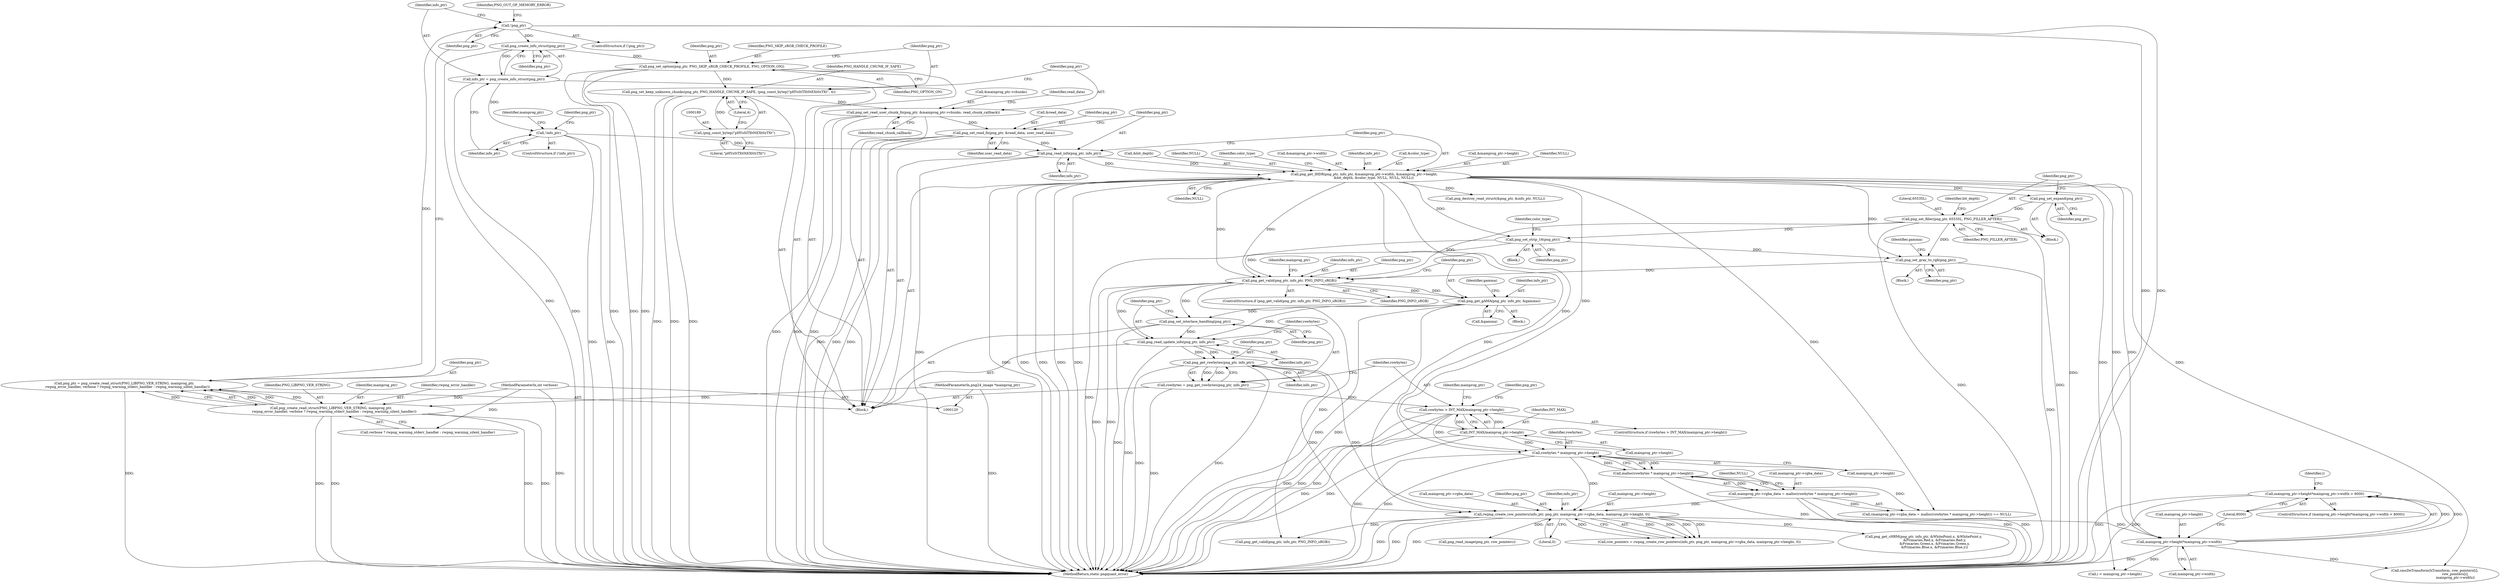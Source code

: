 digraph "0_pngquant_b7c217680cda02dddced245d237ebe8c383be285@API" {
"1000623" [label="(Call,mainprog_ptr->height*mainprog_ptr->width > 8000)"];
"1000624" [label="(Call,mainprog_ptr->height*mainprog_ptr->width)"];
"1000210" [label="(Call,png_get_IHDR(png_ptr, info_ptr, &mainprog_ptr->width, &mainprog_ptr->height,\n                  &bit_depth, &color_type, NULL, NULL, NULL))"];
"1000207" [label="(Call,png_read_info(png_ptr, info_ptr))"];
"1000202" [label="(Call,png_set_read_fn(png_ptr, &read_data, user_read_data))"];
"1000192" [label="(Call,png_set_read_user_chunk_fn(png_ptr, &mainprog_ptr->chunks, read_chunk_callback))"];
"1000185" [label="(Call,png_set_keep_unknown_chunks(png_ptr, PNG_HANDLE_CHUNK_IF_SAFE, (png_const_bytep)\"pHYs\0iTXt\0tEXt\0zTXt\", 4))"];
"1000181" [label="(Call,png_set_option(png_ptr, PNG_SKIP_sRGB_CHECK_PROFILE, PNG_OPTION_ON))"];
"1000154" [label="(Call,png_create_info_struct(png_ptr))"];
"1000147" [label="(Call,!png_ptr)"];
"1000136" [label="(Call,png_ptr = png_create_read_struct(PNG_LIBPNG_VER_STRING, mainprog_ptr,\n      rwpng_error_handler, verbose ? rwpng_warning_stderr_handler : rwpng_warning_silent_handler))"];
"1000138" [label="(Call,png_create_read_struct(PNG_LIBPNG_VER_STRING, mainprog_ptr,\n      rwpng_error_handler, verbose ? rwpng_warning_stderr_handler : rwpng_warning_silent_handler))"];
"1000122" [label="(MethodParameterIn,png24_image *mainprog_ptr)"];
"1000123" [label="(MethodParameterIn,int verbose)"];
"1000188" [label="(Call,(png_const_bytep)\"pHYs\0iTXt\0tEXt\0zTXt\")"];
"1000157" [label="(Call,!info_ptr)"];
"1000152" [label="(Call,info_ptr = png_create_info_struct(png_ptr))"];
"1000380" [label="(Call,rwpng_create_row_pointers(info_ptr, png_ptr, mainprog_ptr->rgba_data, mainprog_ptr->height, 0))"];
"1000332" [label="(Call,png_get_rowbytes(png_ptr, info_ptr))"];
"1000327" [label="(Call,png_read_update_info(png_ptr, info_ptr))"];
"1000325" [label="(Call,png_set_interlace_handling(png_ptr))"];
"1000277" [label="(Call,png_get_gAMA(png_ptr, info_ptr, &gamma))"];
"1000260" [label="(Call,png_get_valid(png_ptr, info_ptr, PNG_INFO_sRGB))"];
"1000236" [label="(Call,png_set_filler(png_ptr, 65535L, PNG_FILLER_AFTER))"];
"1000234" [label="(Call,png_set_expand(png_ptr))"];
"1000253" [label="(Call,png_set_gray_to_rgb(png_ptr))"];
"1000245" [label="(Call,png_set_strip_16(png_ptr))"];
"1000354" [label="(Call,mainprog_ptr->rgba_data = malloc(rowbytes * mainprog_ptr->height))"];
"1000358" [label="(Call,malloc(rowbytes * mainprog_ptr->height))"];
"1000359" [label="(Call,rowbytes * mainprog_ptr->height)"];
"1000336" [label="(Call,rowbytes > INT_MAX/mainprog_ptr->height)"];
"1000330" [label="(Call,rowbytes = png_get_rowbytes(png_ptr, info_ptr))"];
"1000338" [label="(Call,INT_MAX/mainprog_ptr->height)"];
"1000637" [label="(Call,i < mainprog_ptr->height)"];
"1000142" [label="(Call,verbose ? rwpng_warning_stderr_handler : rwpng_warning_silent_handler)"];
"1000148" [label="(Identifier,png_ptr)"];
"1000333" [label="(Identifier,png_ptr)"];
"1000227" [label="(Identifier,NULL)"];
"1000217" [label="(Call,&mainprog_ptr->height)"];
"1000185" [label="(Call,png_set_keep_unknown_chunks(png_ptr, PNG_HANDLE_CHUNK_IF_SAFE, (png_const_bytep)\"pHYs\0iTXt\0tEXt\0zTXt\", 4))"];
"1000155" [label="(Identifier,png_ptr)"];
"1000328" [label="(Identifier,png_ptr)"];
"1000346" [label="(Identifier,png_ptr)"];
"1000152" [label="(Call,info_ptr = png_create_info_struct(png_ptr))"];
"1000625" [label="(Call,mainprog_ptr->height)"];
"1000354" [label="(Call,mainprog_ptr->rgba_data = malloc(rowbytes * mainprog_ptr->height))"];
"1000259" [label="(ControlStructure,if (png_get_valid(png_ptr, info_ptr, PNG_INFO_sRGB)))"];
"1000631" [label="(Literal,8000)"];
"1000628" [label="(Call,mainprog_ptr->width)"];
"1000186" [label="(Identifier,png_ptr)"];
"1000334" [label="(Identifier,info_ptr)"];
"1000276" [label="(Block,)"];
"1000204" [label="(Call,&read_data)"];
"1000329" [label="(Identifier,info_ptr)"];
"1000386" [label="(Call,mainprog_ptr->height)"];
"1000207" [label="(Call,png_read_info(png_ptr, info_ptr))"];
"1000191" [label="(Literal,4)"];
"1000124" [label="(Block,)"];
"1000147" [label="(Call,!png_ptr)"];
"1000157" [label="(Call,!info_ptr)"];
"1000488" [label="(Call,png_get_cHRM(png_ptr, info_ptr, &WhitePoint.x, &WhitePoint.y,\n                     &Primaries.Red.x, &Primaries.Red.y,\n                     &Primaries.Green.x, &Primaries.Green.y,\n                     &Primaries.Blue.x, &Primaries.Blue.y))"];
"1000154" [label="(Call,png_create_info_struct(png_ptr))"];
"1000336" [label="(Call,rowbytes > INT_MAX/mainprog_ptr->height)"];
"1000190" [label="(Literal,\"pHYs\0iTXt\0tEXt\0zTXt\")"];
"1000624" [label="(Call,mainprog_ptr->height*mainprog_ptr->width)"];
"1000254" [label="(Identifier,png_ptr)"];
"1000193" [label="(Identifier,png_ptr)"];
"1000689" [label="(MethodReturn,static pngquant_error)"];
"1000182" [label="(Identifier,png_ptr)"];
"1000253" [label="(Call,png_set_gray_to_rgb(png_ptr))"];
"1000203" [label="(Identifier,png_ptr)"];
"1000390" [label="(Call,png_read_image(png_ptr, row_pointers))"];
"1000361" [label="(Call,mainprog_ptr->height)"];
"1000236" [label="(Call,png_set_filler(png_ptr, 65535L, PNG_FILLER_AFTER))"];
"1000211" [label="(Identifier,png_ptr)"];
"1000139" [label="(Identifier,PNG_LIBPNG_VER_STRING)"];
"1000225" [label="(Identifier,NULL)"];
"1000622" [label="(ControlStructure,if (mainprog_ptr->height*mainprog_ptr->width > 8000))"];
"1000353" [label="(Call,(mainprog_ptr->rgba_data = malloc(rowbytes * mainprog_ptr->height)) == NULL)"];
"1000162" [label="(Identifier,png_ptr)"];
"1000187" [label="(Identifier,PNG_HANDLE_CHUNK_IF_SAFE)"];
"1000383" [label="(Call,mainprog_ptr->rgba_data)"];
"1000267" [label="(Identifier,mainprog_ptr)"];
"1000358" [label="(Call,malloc(rowbytes * mainprog_ptr->height))"];
"1000635" [label="(Identifier,i)"];
"1000285" [label="(Identifier,gamma)"];
"1000337" [label="(Identifier,rowbytes)"];
"1000153" [label="(Identifier,info_ptr)"];
"1000250" [label="(Identifier,color_type)"];
"1000326" [label="(Identifier,png_ptr)"];
"1000382" [label="(Identifier,png_ptr)"];
"1000238" [label="(Literal,65535L)"];
"1000221" [label="(Call,&bit_depth)"];
"1000146" [label="(ControlStructure,if (!png_ptr))"];
"1000359" [label="(Call,rowbytes * mainprog_ptr->height)"];
"1000194" [label="(Call,&mainprog_ptr->chunks)"];
"1000188" [label="(Call,(png_const_bytep)\"pHYs\0iTXt\0tEXt\0zTXt\")"];
"1000344" [label="(Call,png_destroy_read_struct(&png_ptr, &info_ptr, NULL))"];
"1000339" [label="(Identifier,INT_MAX)"];
"1000280" [label="(Call,&gamma)"];
"1000234" [label="(Call,png_set_expand(png_ptr))"];
"1000330" [label="(Call,rowbytes = png_get_rowbytes(png_ptr, info_ptr))"];
"1000325" [label="(Call,png_set_interlace_handling(png_ptr))"];
"1000122" [label="(MethodParameterIn,png24_image *mainprog_ptr)"];
"1000327" [label="(Call,png_read_update_info(png_ptr, info_ptr))"];
"1000226" [label="(Identifier,NULL)"];
"1000170" [label="(Identifier,mainprog_ptr)"];
"1000206" [label="(Identifier,user_read_data)"];
"1000233" [label="(Block,)"];
"1000237" [label="(Identifier,png_ptr)"];
"1000389" [label="(Literal,0)"];
"1000277" [label="(Call,png_get_gAMA(png_ptr, info_ptr, &gamma))"];
"1000192" [label="(Call,png_set_read_user_chunk_fn(png_ptr, &mainprog_ptr->chunks, read_chunk_callback))"];
"1000140" [label="(Identifier,mainprog_ptr)"];
"1000257" [label="(Identifier,gamma)"];
"1000209" [label="(Identifier,info_ptr)"];
"1000252" [label="(Block,)"];
"1000235" [label="(Identifier,png_ptr)"];
"1000181" [label="(Call,png_set_option(png_ptr, PNG_SKIP_sRGB_CHECK_PROFILE, PNG_OPTION_ON))"];
"1000262" [label="(Identifier,info_ptr)"];
"1000244" [label="(Block,)"];
"1000335" [label="(ControlStructure,if (rowbytes > INT_MAX/mainprog_ptr->height))"];
"1000137" [label="(Identifier,png_ptr)"];
"1000356" [label="(Identifier,mainprog_ptr)"];
"1000381" [label="(Identifier,info_ptr)"];
"1000231" [label="(Identifier,color_type)"];
"1000198" [label="(Identifier,read_chunk_callback)"];
"1000338" [label="(Call,INT_MAX/mainprog_ptr->height)"];
"1000158" [label="(Identifier,info_ptr)"];
"1000623" [label="(Call,mainprog_ptr->height*mainprog_ptr->width > 8000)"];
"1000645" [label="(Call,cmsDoTransform(hTransform, row_pointers[i],\n                                       row_pointers[i],\n                                       mainprog_ptr->width))"];
"1000210" [label="(Call,png_get_IHDR(png_ptr, info_ptr, &mainprog_ptr->width, &mainprog_ptr->height,\n                  &bit_depth, &color_type, NULL, NULL, NULL))"];
"1000279" [label="(Identifier,info_ptr)"];
"1000331" [label="(Identifier,rowbytes)"];
"1000201" [label="(Identifier,read_data)"];
"1000260" [label="(Call,png_get_valid(png_ptr, info_ptr, PNG_INFO_sRGB))"];
"1000246" [label="(Identifier,png_ptr)"];
"1000138" [label="(Call,png_create_read_struct(PNG_LIBPNG_VER_STRING, mainprog_ptr,\n      rwpng_error_handler, verbose ? rwpng_warning_stderr_handler : rwpng_warning_silent_handler))"];
"1000245" [label="(Call,png_set_strip_16(png_ptr))"];
"1000261" [label="(Identifier,png_ptr)"];
"1000380" [label="(Call,rwpng_create_row_pointers(info_ptr, png_ptr, mainprog_ptr->rgba_data, mainprog_ptr->height, 0))"];
"1000340" [label="(Call,mainprog_ptr->height)"];
"1000208" [label="(Identifier,png_ptr)"];
"1000278" [label="(Identifier,png_ptr)"];
"1000364" [label="(Identifier,NULL)"];
"1000360" [label="(Identifier,rowbytes)"];
"1000472" [label="(Call,png_get_valid(png_ptr, info_ptr, PNG_INFO_sRGB))"];
"1000202" [label="(Call,png_set_read_fn(png_ptr, &read_data, user_read_data))"];
"1000239" [label="(Identifier,PNG_FILLER_AFTER)"];
"1000355" [label="(Call,mainprog_ptr->rgba_data)"];
"1000213" [label="(Call,&mainprog_ptr->width)"];
"1000378" [label="(Call,row_pointers = rwpng_create_row_pointers(info_ptr, png_ptr, mainprog_ptr->rgba_data, mainprog_ptr->height, 0))"];
"1000151" [label="(Identifier,PNG_OUT_OF_MEMORY_ERROR)"];
"1000242" [label="(Identifier,bit_depth)"];
"1000212" [label="(Identifier,info_ptr)"];
"1000141" [label="(Identifier,rwpng_error_handler)"];
"1000332" [label="(Call,png_get_rowbytes(png_ptr, info_ptr))"];
"1000156" [label="(ControlStructure,if (!info_ptr))"];
"1000123" [label="(MethodParameterIn,int verbose)"];
"1000184" [label="(Identifier,PNG_OPTION_ON)"];
"1000263" [label="(Identifier,PNG_INFO_sRGB)"];
"1000223" [label="(Call,&color_type)"];
"1000136" [label="(Call,png_ptr = png_create_read_struct(PNG_LIBPNG_VER_STRING, mainprog_ptr,\n      rwpng_error_handler, verbose ? rwpng_warning_stderr_handler : rwpng_warning_silent_handler))"];
"1000183" [label="(Identifier,PNG_SKIP_sRGB_CHECK_PROFILE)"];
"1000623" -> "1000622"  [label="AST: "];
"1000623" -> "1000631"  [label="CFG: "];
"1000624" -> "1000623"  [label="AST: "];
"1000631" -> "1000623"  [label="AST: "];
"1000635" -> "1000623"  [label="CFG: "];
"1000623" -> "1000689"  [label="DDG: "];
"1000623" -> "1000689"  [label="DDG: "];
"1000624" -> "1000623"  [label="DDG: "];
"1000624" -> "1000623"  [label="DDG: "];
"1000624" -> "1000628"  [label="CFG: "];
"1000625" -> "1000624"  [label="AST: "];
"1000628" -> "1000624"  [label="AST: "];
"1000631" -> "1000624"  [label="CFG: "];
"1000624" -> "1000689"  [label="DDG: "];
"1000210" -> "1000624"  [label="DDG: "];
"1000210" -> "1000624"  [label="DDG: "];
"1000380" -> "1000624"  [label="DDG: "];
"1000624" -> "1000637"  [label="DDG: "];
"1000624" -> "1000645"  [label="DDG: "];
"1000210" -> "1000124"  [label="AST: "];
"1000210" -> "1000227"  [label="CFG: "];
"1000211" -> "1000210"  [label="AST: "];
"1000212" -> "1000210"  [label="AST: "];
"1000213" -> "1000210"  [label="AST: "];
"1000217" -> "1000210"  [label="AST: "];
"1000221" -> "1000210"  [label="AST: "];
"1000223" -> "1000210"  [label="AST: "];
"1000225" -> "1000210"  [label="AST: "];
"1000226" -> "1000210"  [label="AST: "];
"1000227" -> "1000210"  [label="AST: "];
"1000231" -> "1000210"  [label="CFG: "];
"1000210" -> "1000689"  [label="DDG: "];
"1000210" -> "1000689"  [label="DDG: "];
"1000210" -> "1000689"  [label="DDG: "];
"1000210" -> "1000689"  [label="DDG: "];
"1000210" -> "1000689"  [label="DDG: "];
"1000207" -> "1000210"  [label="DDG: "];
"1000207" -> "1000210"  [label="DDG: "];
"1000210" -> "1000234"  [label="DDG: "];
"1000210" -> "1000245"  [label="DDG: "];
"1000210" -> "1000253"  [label="DDG: "];
"1000210" -> "1000260"  [label="DDG: "];
"1000210" -> "1000260"  [label="DDG: "];
"1000210" -> "1000338"  [label="DDG: "];
"1000210" -> "1000344"  [label="DDG: "];
"1000210" -> "1000359"  [label="DDG: "];
"1000210" -> "1000353"  [label="DDG: "];
"1000210" -> "1000380"  [label="DDG: "];
"1000210" -> "1000637"  [label="DDG: "];
"1000210" -> "1000645"  [label="DDG: "];
"1000207" -> "1000124"  [label="AST: "];
"1000207" -> "1000209"  [label="CFG: "];
"1000208" -> "1000207"  [label="AST: "];
"1000209" -> "1000207"  [label="AST: "];
"1000211" -> "1000207"  [label="CFG: "];
"1000207" -> "1000689"  [label="DDG: "];
"1000202" -> "1000207"  [label="DDG: "];
"1000157" -> "1000207"  [label="DDG: "];
"1000202" -> "1000124"  [label="AST: "];
"1000202" -> "1000206"  [label="CFG: "];
"1000203" -> "1000202"  [label="AST: "];
"1000204" -> "1000202"  [label="AST: "];
"1000206" -> "1000202"  [label="AST: "];
"1000208" -> "1000202"  [label="CFG: "];
"1000202" -> "1000689"  [label="DDG: "];
"1000202" -> "1000689"  [label="DDG: "];
"1000202" -> "1000689"  [label="DDG: "];
"1000192" -> "1000202"  [label="DDG: "];
"1000192" -> "1000124"  [label="AST: "];
"1000192" -> "1000198"  [label="CFG: "];
"1000193" -> "1000192"  [label="AST: "];
"1000194" -> "1000192"  [label="AST: "];
"1000198" -> "1000192"  [label="AST: "];
"1000201" -> "1000192"  [label="CFG: "];
"1000192" -> "1000689"  [label="DDG: "];
"1000192" -> "1000689"  [label="DDG: "];
"1000192" -> "1000689"  [label="DDG: "];
"1000185" -> "1000192"  [label="DDG: "];
"1000185" -> "1000124"  [label="AST: "];
"1000185" -> "1000191"  [label="CFG: "];
"1000186" -> "1000185"  [label="AST: "];
"1000187" -> "1000185"  [label="AST: "];
"1000188" -> "1000185"  [label="AST: "];
"1000191" -> "1000185"  [label="AST: "];
"1000193" -> "1000185"  [label="CFG: "];
"1000185" -> "1000689"  [label="DDG: "];
"1000185" -> "1000689"  [label="DDG: "];
"1000185" -> "1000689"  [label="DDG: "];
"1000181" -> "1000185"  [label="DDG: "];
"1000188" -> "1000185"  [label="DDG: "];
"1000181" -> "1000124"  [label="AST: "];
"1000181" -> "1000184"  [label="CFG: "];
"1000182" -> "1000181"  [label="AST: "];
"1000183" -> "1000181"  [label="AST: "];
"1000184" -> "1000181"  [label="AST: "];
"1000186" -> "1000181"  [label="CFG: "];
"1000181" -> "1000689"  [label="DDG: "];
"1000181" -> "1000689"  [label="DDG: "];
"1000181" -> "1000689"  [label="DDG: "];
"1000154" -> "1000181"  [label="DDG: "];
"1000154" -> "1000152"  [label="AST: "];
"1000154" -> "1000155"  [label="CFG: "];
"1000155" -> "1000154"  [label="AST: "];
"1000152" -> "1000154"  [label="CFG: "];
"1000154" -> "1000689"  [label="DDG: "];
"1000154" -> "1000152"  [label="DDG: "];
"1000147" -> "1000154"  [label="DDG: "];
"1000147" -> "1000146"  [label="AST: "];
"1000147" -> "1000148"  [label="CFG: "];
"1000148" -> "1000147"  [label="AST: "];
"1000151" -> "1000147"  [label="CFG: "];
"1000153" -> "1000147"  [label="CFG: "];
"1000147" -> "1000689"  [label="DDG: "];
"1000147" -> "1000689"  [label="DDG: "];
"1000136" -> "1000147"  [label="DDG: "];
"1000136" -> "1000124"  [label="AST: "];
"1000136" -> "1000138"  [label="CFG: "];
"1000137" -> "1000136"  [label="AST: "];
"1000138" -> "1000136"  [label="AST: "];
"1000148" -> "1000136"  [label="CFG: "];
"1000136" -> "1000689"  [label="DDG: "];
"1000138" -> "1000136"  [label="DDG: "];
"1000138" -> "1000136"  [label="DDG: "];
"1000138" -> "1000136"  [label="DDG: "];
"1000138" -> "1000136"  [label="DDG: "];
"1000138" -> "1000142"  [label="CFG: "];
"1000139" -> "1000138"  [label="AST: "];
"1000140" -> "1000138"  [label="AST: "];
"1000141" -> "1000138"  [label="AST: "];
"1000142" -> "1000138"  [label="AST: "];
"1000138" -> "1000689"  [label="DDG: "];
"1000138" -> "1000689"  [label="DDG: "];
"1000138" -> "1000689"  [label="DDG: "];
"1000138" -> "1000689"  [label="DDG: "];
"1000122" -> "1000138"  [label="DDG: "];
"1000123" -> "1000138"  [label="DDG: "];
"1000122" -> "1000120"  [label="AST: "];
"1000122" -> "1000689"  [label="DDG: "];
"1000123" -> "1000120"  [label="AST: "];
"1000123" -> "1000689"  [label="DDG: "];
"1000123" -> "1000142"  [label="DDG: "];
"1000188" -> "1000190"  [label="CFG: "];
"1000189" -> "1000188"  [label="AST: "];
"1000190" -> "1000188"  [label="AST: "];
"1000191" -> "1000188"  [label="CFG: "];
"1000157" -> "1000156"  [label="AST: "];
"1000157" -> "1000158"  [label="CFG: "];
"1000158" -> "1000157"  [label="AST: "];
"1000162" -> "1000157"  [label="CFG: "];
"1000170" -> "1000157"  [label="CFG: "];
"1000157" -> "1000689"  [label="DDG: "];
"1000157" -> "1000689"  [label="DDG: "];
"1000152" -> "1000157"  [label="DDG: "];
"1000152" -> "1000124"  [label="AST: "];
"1000153" -> "1000152"  [label="AST: "];
"1000158" -> "1000152"  [label="CFG: "];
"1000152" -> "1000689"  [label="DDG: "];
"1000380" -> "1000378"  [label="AST: "];
"1000380" -> "1000389"  [label="CFG: "];
"1000381" -> "1000380"  [label="AST: "];
"1000382" -> "1000380"  [label="AST: "];
"1000383" -> "1000380"  [label="AST: "];
"1000386" -> "1000380"  [label="AST: "];
"1000389" -> "1000380"  [label="AST: "];
"1000378" -> "1000380"  [label="CFG: "];
"1000380" -> "1000689"  [label="DDG: "];
"1000380" -> "1000689"  [label="DDG: "];
"1000380" -> "1000689"  [label="DDG: "];
"1000380" -> "1000378"  [label="DDG: "];
"1000380" -> "1000378"  [label="DDG: "];
"1000380" -> "1000378"  [label="DDG: "];
"1000380" -> "1000378"  [label="DDG: "];
"1000380" -> "1000378"  [label="DDG: "];
"1000332" -> "1000380"  [label="DDG: "];
"1000332" -> "1000380"  [label="DDG: "];
"1000354" -> "1000380"  [label="DDG: "];
"1000359" -> "1000380"  [label="DDG: "];
"1000380" -> "1000390"  [label="DDG: "];
"1000380" -> "1000472"  [label="DDG: "];
"1000380" -> "1000488"  [label="DDG: "];
"1000332" -> "1000330"  [label="AST: "];
"1000332" -> "1000334"  [label="CFG: "];
"1000333" -> "1000332"  [label="AST: "];
"1000334" -> "1000332"  [label="AST: "];
"1000330" -> "1000332"  [label="CFG: "];
"1000332" -> "1000689"  [label="DDG: "];
"1000332" -> "1000689"  [label="DDG: "];
"1000332" -> "1000330"  [label="DDG: "];
"1000332" -> "1000330"  [label="DDG: "];
"1000327" -> "1000332"  [label="DDG: "];
"1000327" -> "1000332"  [label="DDG: "];
"1000327" -> "1000124"  [label="AST: "];
"1000327" -> "1000329"  [label="CFG: "];
"1000328" -> "1000327"  [label="AST: "];
"1000329" -> "1000327"  [label="AST: "];
"1000331" -> "1000327"  [label="CFG: "];
"1000327" -> "1000689"  [label="DDG: "];
"1000325" -> "1000327"  [label="DDG: "];
"1000260" -> "1000327"  [label="DDG: "];
"1000277" -> "1000327"  [label="DDG: "];
"1000325" -> "1000124"  [label="AST: "];
"1000325" -> "1000326"  [label="CFG: "];
"1000326" -> "1000325"  [label="AST: "];
"1000328" -> "1000325"  [label="CFG: "];
"1000325" -> "1000689"  [label="DDG: "];
"1000277" -> "1000325"  [label="DDG: "];
"1000260" -> "1000325"  [label="DDG: "];
"1000277" -> "1000276"  [label="AST: "];
"1000277" -> "1000280"  [label="CFG: "];
"1000278" -> "1000277"  [label="AST: "];
"1000279" -> "1000277"  [label="AST: "];
"1000280" -> "1000277"  [label="AST: "];
"1000285" -> "1000277"  [label="CFG: "];
"1000277" -> "1000689"  [label="DDG: "];
"1000277" -> "1000689"  [label="DDG: "];
"1000260" -> "1000277"  [label="DDG: "];
"1000260" -> "1000277"  [label="DDG: "];
"1000260" -> "1000259"  [label="AST: "];
"1000260" -> "1000263"  [label="CFG: "];
"1000261" -> "1000260"  [label="AST: "];
"1000262" -> "1000260"  [label="AST: "];
"1000263" -> "1000260"  [label="AST: "];
"1000267" -> "1000260"  [label="CFG: "];
"1000278" -> "1000260"  [label="CFG: "];
"1000260" -> "1000689"  [label="DDG: "];
"1000260" -> "1000689"  [label="DDG: "];
"1000236" -> "1000260"  [label="DDG: "];
"1000253" -> "1000260"  [label="DDG: "];
"1000245" -> "1000260"  [label="DDG: "];
"1000260" -> "1000472"  [label="DDG: "];
"1000236" -> "1000233"  [label="AST: "];
"1000236" -> "1000239"  [label="CFG: "];
"1000237" -> "1000236"  [label="AST: "];
"1000238" -> "1000236"  [label="AST: "];
"1000239" -> "1000236"  [label="AST: "];
"1000242" -> "1000236"  [label="CFG: "];
"1000236" -> "1000689"  [label="DDG: "];
"1000236" -> "1000689"  [label="DDG: "];
"1000234" -> "1000236"  [label="DDG: "];
"1000236" -> "1000245"  [label="DDG: "];
"1000236" -> "1000253"  [label="DDG: "];
"1000234" -> "1000233"  [label="AST: "];
"1000234" -> "1000235"  [label="CFG: "];
"1000235" -> "1000234"  [label="AST: "];
"1000237" -> "1000234"  [label="CFG: "];
"1000234" -> "1000689"  [label="DDG: "];
"1000253" -> "1000252"  [label="AST: "];
"1000253" -> "1000254"  [label="CFG: "];
"1000254" -> "1000253"  [label="AST: "];
"1000257" -> "1000253"  [label="CFG: "];
"1000253" -> "1000689"  [label="DDG: "];
"1000245" -> "1000253"  [label="DDG: "];
"1000245" -> "1000244"  [label="AST: "];
"1000245" -> "1000246"  [label="CFG: "];
"1000246" -> "1000245"  [label="AST: "];
"1000250" -> "1000245"  [label="CFG: "];
"1000245" -> "1000689"  [label="DDG: "];
"1000354" -> "1000353"  [label="AST: "];
"1000354" -> "1000358"  [label="CFG: "];
"1000355" -> "1000354"  [label="AST: "];
"1000358" -> "1000354"  [label="AST: "];
"1000364" -> "1000354"  [label="CFG: "];
"1000354" -> "1000689"  [label="DDG: "];
"1000354" -> "1000689"  [label="DDG: "];
"1000354" -> "1000353"  [label="DDG: "];
"1000358" -> "1000354"  [label="DDG: "];
"1000358" -> "1000359"  [label="CFG: "];
"1000359" -> "1000358"  [label="AST: "];
"1000358" -> "1000689"  [label="DDG: "];
"1000358" -> "1000353"  [label="DDG: "];
"1000359" -> "1000358"  [label="DDG: "];
"1000359" -> "1000358"  [label="DDG: "];
"1000359" -> "1000361"  [label="CFG: "];
"1000360" -> "1000359"  [label="AST: "];
"1000361" -> "1000359"  [label="AST: "];
"1000359" -> "1000689"  [label="DDG: "];
"1000359" -> "1000689"  [label="DDG: "];
"1000336" -> "1000359"  [label="DDG: "];
"1000338" -> "1000359"  [label="DDG: "];
"1000336" -> "1000335"  [label="AST: "];
"1000336" -> "1000338"  [label="CFG: "];
"1000337" -> "1000336"  [label="AST: "];
"1000338" -> "1000336"  [label="AST: "];
"1000346" -> "1000336"  [label="CFG: "];
"1000356" -> "1000336"  [label="CFG: "];
"1000336" -> "1000689"  [label="DDG: "];
"1000336" -> "1000689"  [label="DDG: "];
"1000336" -> "1000689"  [label="DDG: "];
"1000330" -> "1000336"  [label="DDG: "];
"1000338" -> "1000336"  [label="DDG: "];
"1000338" -> "1000336"  [label="DDG: "];
"1000330" -> "1000124"  [label="AST: "];
"1000331" -> "1000330"  [label="AST: "];
"1000337" -> "1000330"  [label="CFG: "];
"1000330" -> "1000689"  [label="DDG: "];
"1000338" -> "1000340"  [label="CFG: "];
"1000339" -> "1000338"  [label="AST: "];
"1000340" -> "1000338"  [label="AST: "];
"1000338" -> "1000689"  [label="DDG: "];
"1000338" -> "1000689"  [label="DDG: "];
}
